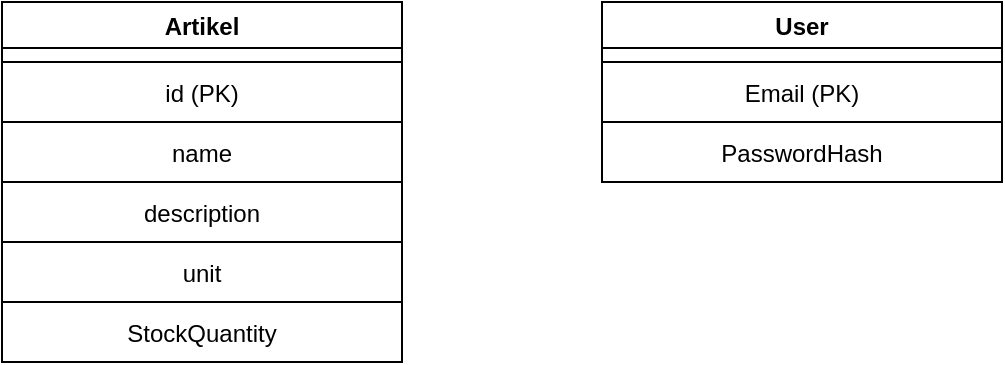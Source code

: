 <mxfile version="26.1.1">
  <diagram name="ER Diagram" id="dy5bgZy0JGvghACp0E9j">
    <mxGraphModel dx="1050" dy="618" grid="1" gridSize="10" guides="1" tooltips="1" connect="1" arrows="1" fold="1" page="1" pageScale="1" pageWidth="827" pageHeight="1169" math="0" shadow="0">
      <root>
        <mxCell id="0" />
        <mxCell id="1" parent="0" />
        <mxCell id="zja4Fb652B_16tCy8yna-1" value="Artikel" style="swimlane" vertex="1" parent="1">
          <mxGeometry x="100" y="100" width="200" height="180" as="geometry" />
        </mxCell>
        <mxCell id="zja4Fb652B_16tCy8yna-2" value="id (PK)" vertex="1" parent="zja4Fb652B_16tCy8yna-1">
          <mxGeometry y="30" width="200" height="30" as="geometry" />
        </mxCell>
        <mxCell id="zja4Fb652B_16tCy8yna-3" value="name" vertex="1" parent="zja4Fb652B_16tCy8yna-1">
          <mxGeometry y="60" width="200" height="30" as="geometry" />
        </mxCell>
        <mxCell id="zja4Fb652B_16tCy8yna-4" value="description" vertex="1" parent="zja4Fb652B_16tCy8yna-1">
          <mxGeometry y="90" width="200" height="30" as="geometry" />
        </mxCell>
        <mxCell id="zja4Fb652B_16tCy8yna-5" value="unit" vertex="1" parent="zja4Fb652B_16tCy8yna-1">
          <mxGeometry y="120" width="200" height="30" as="geometry" />
        </mxCell>
        <mxCell id="zja4Fb652B_16tCy8yna-6" value="StockQuantity" vertex="1" parent="zja4Fb652B_16tCy8yna-1">
          <mxGeometry y="150" width="200" height="30" as="geometry" />
        </mxCell>
        <mxCell id="zja4Fb652B_16tCy8yna-7" value="User" style="swimlane" vertex="1" parent="1">
          <mxGeometry x="400" y="100" width="200" height="90" as="geometry" />
        </mxCell>
        <mxCell id="zja4Fb652B_16tCy8yna-8" value="Email (PK)" vertex="1" parent="zja4Fb652B_16tCy8yna-7">
          <mxGeometry y="30" width="200" height="30" as="geometry" />
        </mxCell>
        <mxCell id="zja4Fb652B_16tCy8yna-9" value="PasswordHash" vertex="1" parent="zja4Fb652B_16tCy8yna-7">
          <mxGeometry y="60" width="200" height="30" as="geometry" />
        </mxCell>
      </root>
    </mxGraphModel>
  </diagram>
</mxfile>
